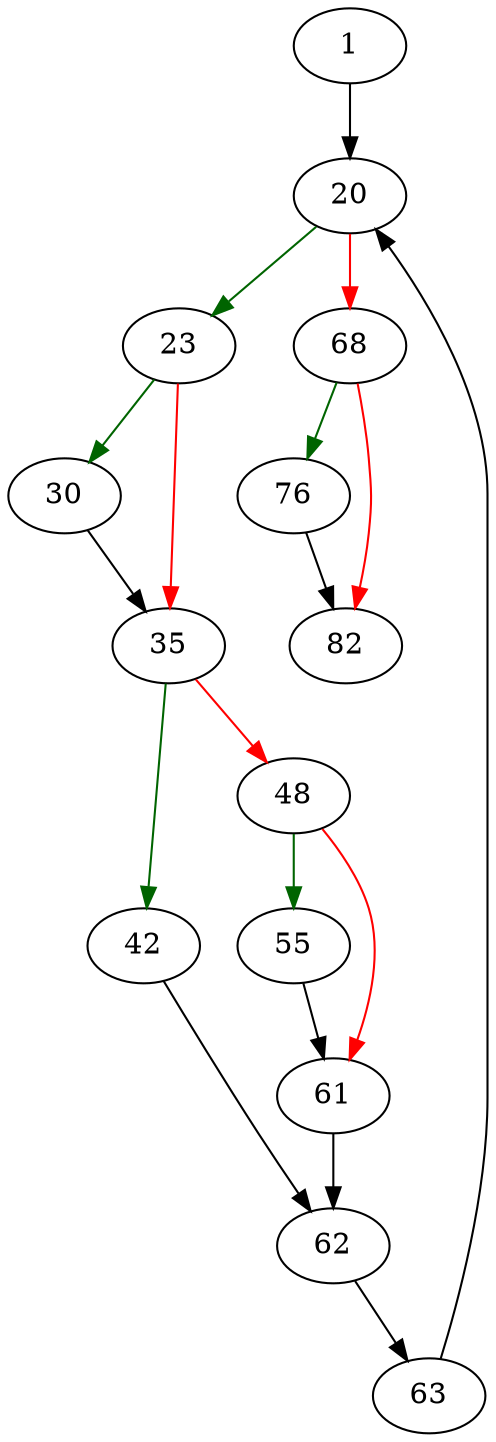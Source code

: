 strict digraph "sqlite3WhereClauseClear" {
	// Node definitions.
	1 [entry=true];
	20;
	23;
	68;
	30;
	35;
	42;
	48;
	62;
	55;
	61;
	63;
	76;
	82;

	// Edge definitions.
	1 -> 20;
	20 -> 23 [
		color=darkgreen
		cond=true
	];
	20 -> 68 [
		color=red
		cond=false
	];
	23 -> 30 [
		color=darkgreen
		cond=true
	];
	23 -> 35 [
		color=red
		cond=false
	];
	68 -> 76 [
		color=darkgreen
		cond=true
	];
	68 -> 82 [
		color=red
		cond=false
	];
	30 -> 35;
	35 -> 42 [
		color=darkgreen
		cond=true
	];
	35 -> 48 [
		color=red
		cond=false
	];
	42 -> 62;
	48 -> 55 [
		color=darkgreen
		cond=true
	];
	48 -> 61 [
		color=red
		cond=false
	];
	62 -> 63;
	55 -> 61;
	61 -> 62;
	63 -> 20;
	76 -> 82;
}